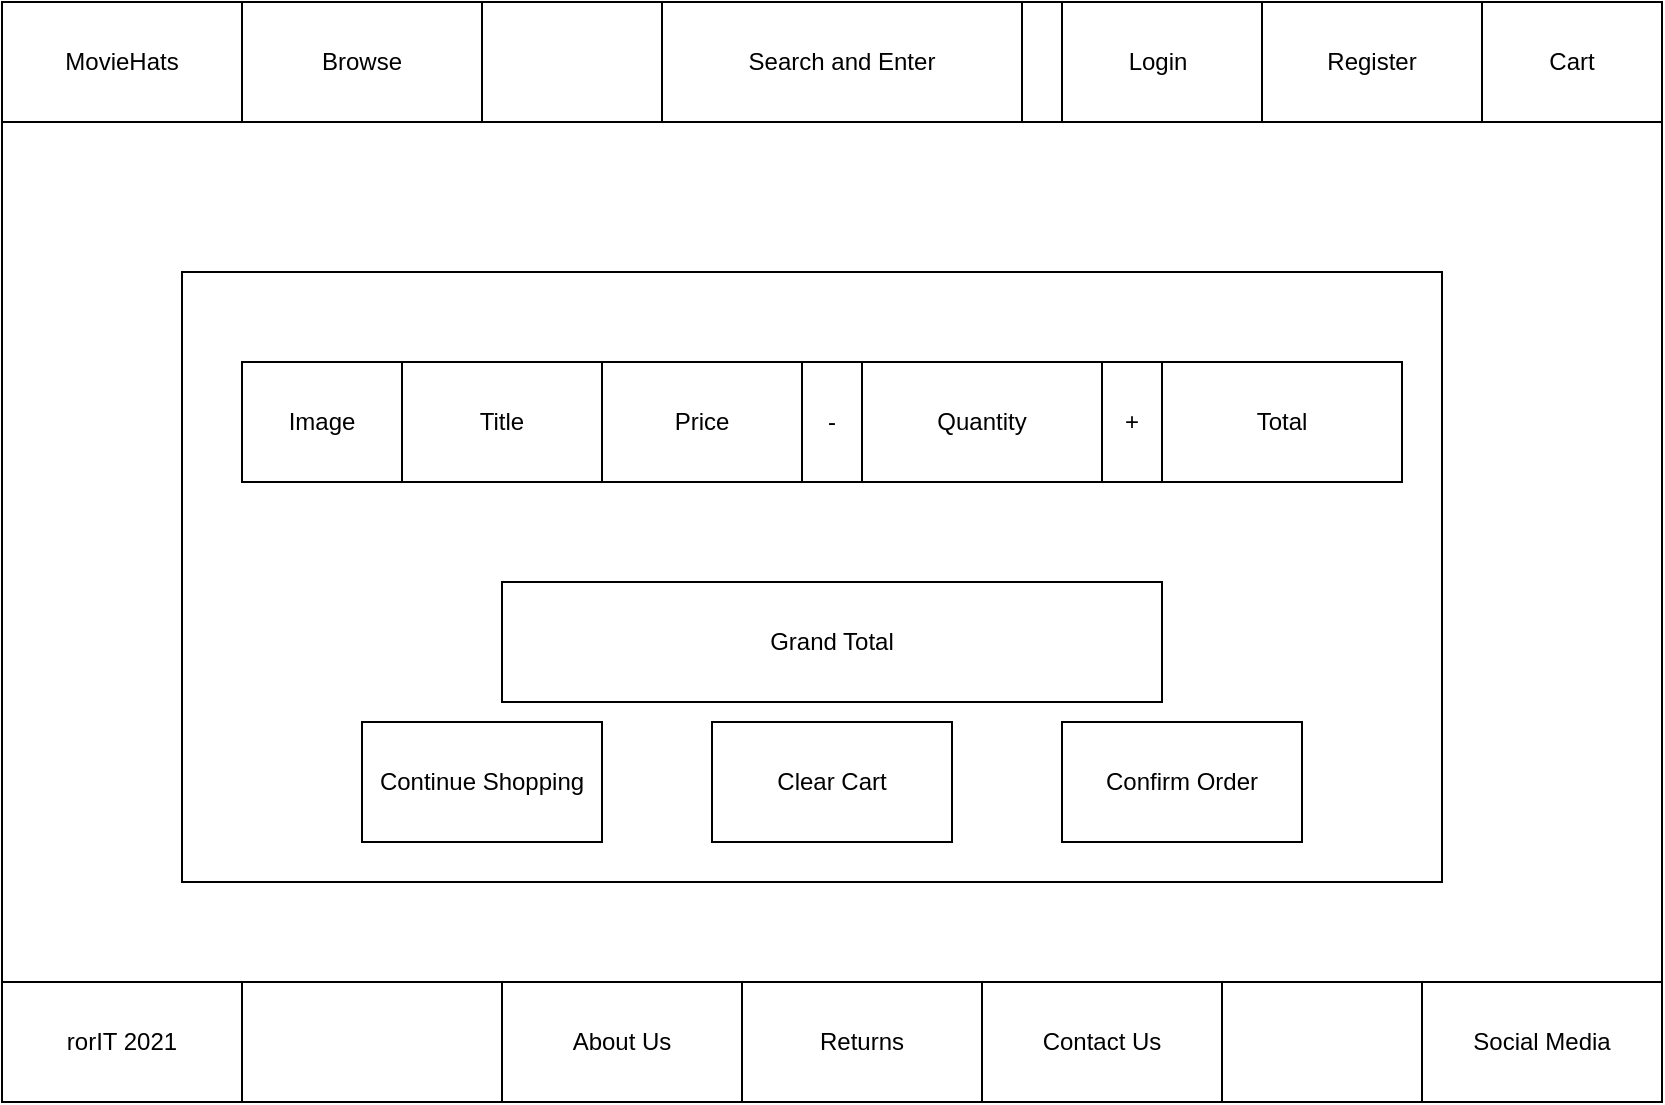 <mxfile version="14.9.9" type="device"><diagram id="faj3YfZ-T6ufuM0HmhW7" name="Page-1"><mxGraphModel dx="943" dy="558" grid="1" gridSize="10" guides="1" tooltips="1" connect="1" arrows="1" fold="1" page="1" pageScale="1" pageWidth="850" pageHeight="1100" math="0" shadow="0"><root><mxCell id="0"/><mxCell id="1" parent="0"/><mxCell id="OLzMJetvI2RQSBR2EVAT-1" value="" style="rounded=0;whiteSpace=wrap;html=1;" vertex="1" parent="1"><mxGeometry x="10" y="10" width="830" height="550" as="geometry"/></mxCell><mxCell id="OLzMJetvI2RQSBR2EVAT-2" value="MovieHats" style="rounded=0;whiteSpace=wrap;html=1;" vertex="1" parent="1"><mxGeometry x="10" y="10" width="120" height="60" as="geometry"/></mxCell><mxCell id="OLzMJetvI2RQSBR2EVAT-3" value="Browse" style="rounded=0;whiteSpace=wrap;html=1;" vertex="1" parent="1"><mxGeometry x="130" y="10" width="120" height="60" as="geometry"/></mxCell><mxCell id="OLzMJetvI2RQSBR2EVAT-4" value="Cart" style="rounded=0;whiteSpace=wrap;html=1;" vertex="1" parent="1"><mxGeometry x="750" y="10" width="90" height="60" as="geometry"/></mxCell><mxCell id="OLzMJetvI2RQSBR2EVAT-5" value="Register" style="rounded=0;whiteSpace=wrap;html=1;" vertex="1" parent="1"><mxGeometry x="640" y="10" width="110" height="60" as="geometry"/></mxCell><mxCell id="OLzMJetvI2RQSBR2EVAT-6" value="&amp;nbsp;&amp;nbsp; Login&lt;span style=&quot;white-space: pre&quot;&gt;&#9;&lt;/span&gt;" style="rounded=0;whiteSpace=wrap;html=1;" vertex="1" parent="1"><mxGeometry x="540" y="10" width="100" height="60" as="geometry"/></mxCell><mxCell id="OLzMJetvI2RQSBR2EVAT-7" value="Search and Enter" style="rounded=0;whiteSpace=wrap;html=1;" vertex="1" parent="1"><mxGeometry x="340" y="10" width="180" height="60" as="geometry"/></mxCell><mxCell id="OLzMJetvI2RQSBR2EVAT-8" value="" style="rounded=0;whiteSpace=wrap;html=1;" vertex="1" parent="1"><mxGeometry x="10" y="500" width="830" height="60" as="geometry"/></mxCell><mxCell id="OLzMJetvI2RQSBR2EVAT-9" value="About Us" style="rounded=0;whiteSpace=wrap;html=1;" vertex="1" parent="1"><mxGeometry x="260" y="500" width="120" height="60" as="geometry"/></mxCell><mxCell id="OLzMJetvI2RQSBR2EVAT-10" value="Returns" style="rounded=0;whiteSpace=wrap;html=1;" vertex="1" parent="1"><mxGeometry x="380" y="500" width="120" height="60" as="geometry"/></mxCell><mxCell id="OLzMJetvI2RQSBR2EVAT-11" value="Contact Us" style="rounded=0;whiteSpace=wrap;html=1;" vertex="1" parent="1"><mxGeometry x="500" y="500" width="120" height="60" as="geometry"/></mxCell><mxCell id="OLzMJetvI2RQSBR2EVAT-12" value="Social Media" style="rounded=0;whiteSpace=wrap;html=1;" vertex="1" parent="1"><mxGeometry x="720" y="500" width="120" height="60" as="geometry"/></mxCell><mxCell id="OLzMJetvI2RQSBR2EVAT-13" value="rorIT 2021" style="rounded=0;whiteSpace=wrap;html=1;" vertex="1" parent="1"><mxGeometry x="10" y="500" width="120" height="60" as="geometry"/></mxCell><mxCell id="OLzMJetvI2RQSBR2EVAT-14" value="" style="rounded=0;whiteSpace=wrap;html=1;" vertex="1" parent="1"><mxGeometry x="10" y="70" width="830" height="430" as="geometry"/></mxCell><mxCell id="OLzMJetvI2RQSBR2EVAT-32" value="" style="rounded=0;whiteSpace=wrap;html=1;" vertex="1" parent="1"><mxGeometry x="100" y="145" width="630" height="305" as="geometry"/></mxCell><mxCell id="OLzMJetvI2RQSBR2EVAT-33" value="Image" style="rounded=0;whiteSpace=wrap;html=1;" vertex="1" parent="1"><mxGeometry x="130" y="190" width="80" height="60" as="geometry"/></mxCell><mxCell id="OLzMJetvI2RQSBR2EVAT-34" value="Title" style="rounded=0;whiteSpace=wrap;html=1;" vertex="1" parent="1"><mxGeometry x="210" y="190" width="100" height="60" as="geometry"/></mxCell><mxCell id="OLzMJetvI2RQSBR2EVAT-35" value="Price" style="rounded=0;whiteSpace=wrap;html=1;" vertex="1" parent="1"><mxGeometry x="310" y="190" width="100" height="60" as="geometry"/></mxCell><mxCell id="OLzMJetvI2RQSBR2EVAT-36" value="-" style="rounded=0;whiteSpace=wrap;html=1;" vertex="1" parent="1"><mxGeometry x="410" y="190" width="30" height="60" as="geometry"/></mxCell><mxCell id="OLzMJetvI2RQSBR2EVAT-37" value="Quantity" style="rounded=0;whiteSpace=wrap;html=1;" vertex="1" parent="1"><mxGeometry x="440" y="190" width="120" height="60" as="geometry"/></mxCell><mxCell id="OLzMJetvI2RQSBR2EVAT-38" value="+" style="rounded=0;whiteSpace=wrap;html=1;" vertex="1" parent="1"><mxGeometry x="560" y="190" width="30" height="60" as="geometry"/></mxCell><mxCell id="OLzMJetvI2RQSBR2EVAT-39" value="Total" style="rounded=0;whiteSpace=wrap;html=1;" vertex="1" parent="1"><mxGeometry x="590" y="190" width="120" height="60" as="geometry"/></mxCell><mxCell id="OLzMJetvI2RQSBR2EVAT-40" value="Grand Total" style="rounded=0;whiteSpace=wrap;html=1;" vertex="1" parent="1"><mxGeometry x="260" y="300" width="330" height="60" as="geometry"/></mxCell><mxCell id="OLzMJetvI2RQSBR2EVAT-41" value="Continue Shopping" style="rounded=0;whiteSpace=wrap;html=1;" vertex="1" parent="1"><mxGeometry x="190" y="370" width="120" height="60" as="geometry"/></mxCell><mxCell id="OLzMJetvI2RQSBR2EVAT-42" value="Clear Cart" style="rounded=0;whiteSpace=wrap;html=1;" vertex="1" parent="1"><mxGeometry x="365" y="370" width="120" height="60" as="geometry"/></mxCell><mxCell id="OLzMJetvI2RQSBR2EVAT-43" value="Confirm Order" style="rounded=0;whiteSpace=wrap;html=1;" vertex="1" parent="1"><mxGeometry x="540" y="370" width="120" height="60" as="geometry"/></mxCell></root></mxGraphModel></diagram></mxfile>